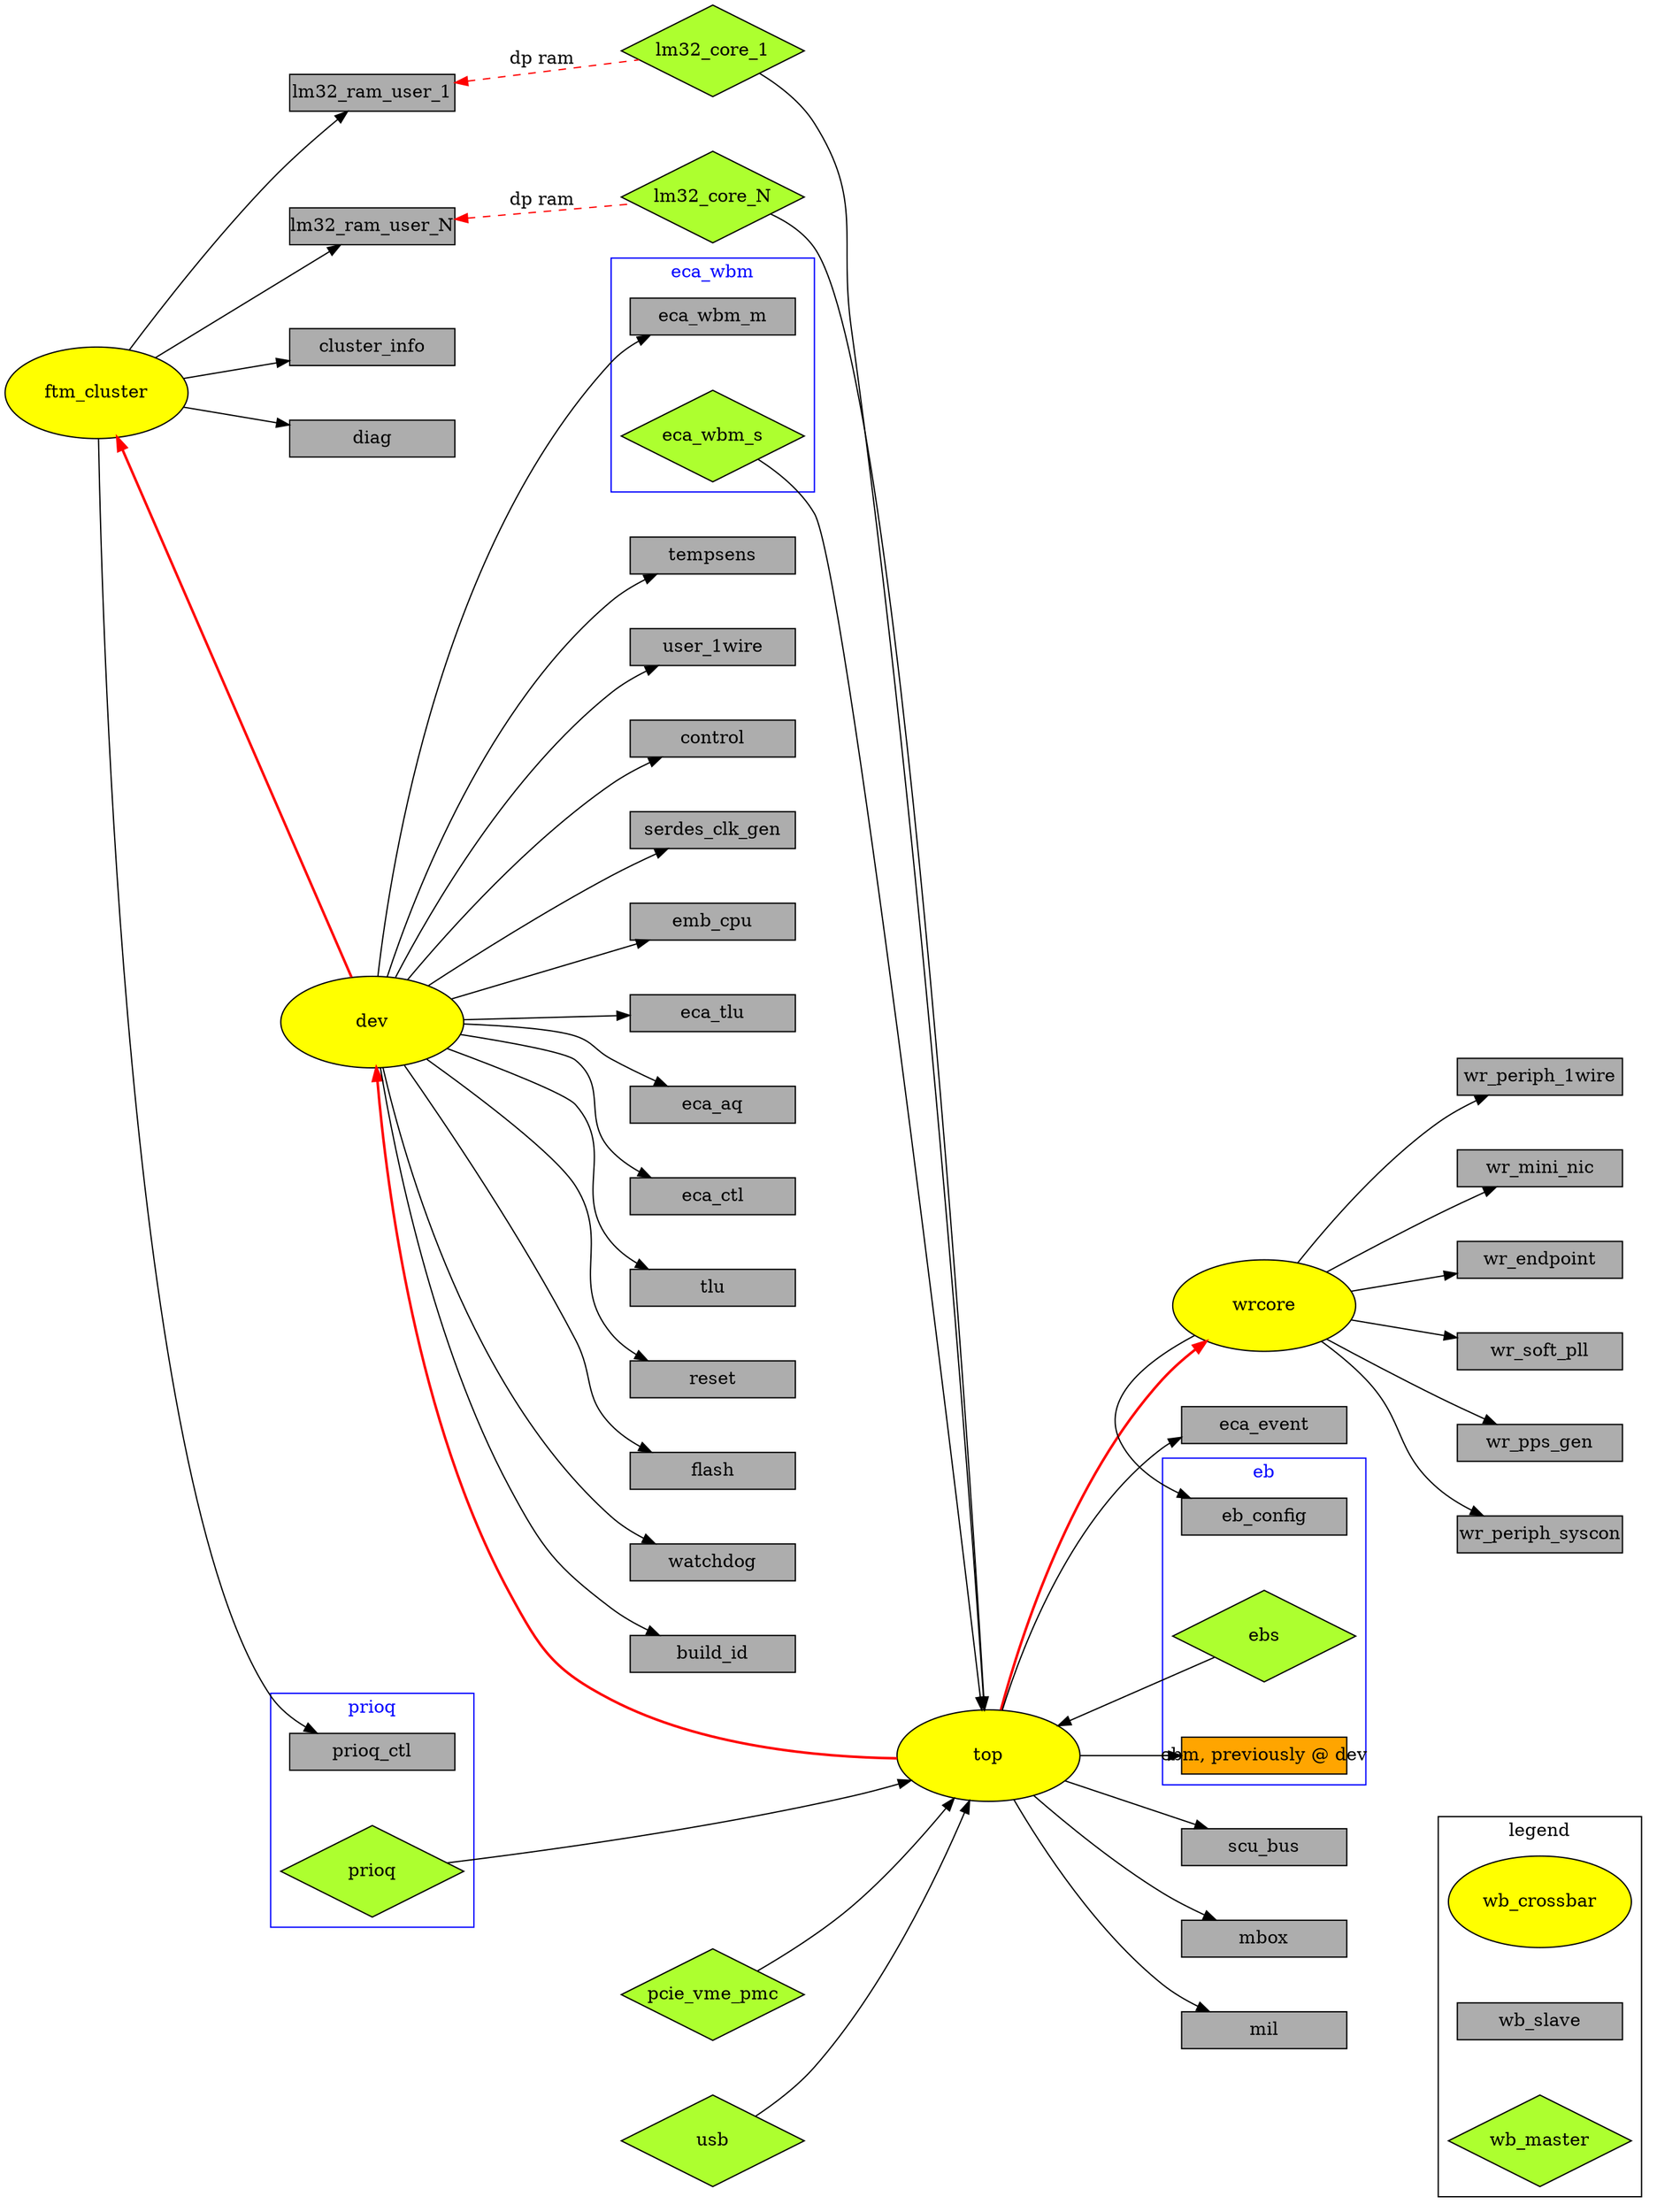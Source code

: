digraph g {
name="Monster";

// create svg using "dot -Tsvg FILE.dot -o FILE.svg"

graph [root="top",  rankdir=LR, nodesep=0.6, mindist=0.6, ranksep=1, overlap=false]

// crossbars
top                 [type="crossbar", shape="oval", style="filled", fillcolor="yellow", color="black", fixedsize=true, width=2, height=1];
ftm_cluster         [type="crossbar", shape="oval", style="filled", fillcolor="yellow", color="black", fixedsize=true, width=2, height=1];
dev                 [type="crossbar", shape="oval", style="filled", fillcolor="yellow", color="black", fixedsize=true, width=2, height=1];
wrcore              [type="crossbar", shape="oval", style="filled", fillcolor="yellow", color="black", fixedsize=true, width=2, height=1];
wb_crossbar         [type="crossbar", shape="oval", style="filled", fillcolor="yellow", color="black", fixedsize=true, width=2, height=1];

// wb slaves
eca_event           [type="slave", shape="rectangle", style="filled", fillcolor="gray68", color="black", fixedsize=true, width=1.8, height=.4];
scu_bus             [type="slave", shape="rectangle", style="filled", fillcolor="gray68", color="black", fixedsize=true, width=1.8, height=.4];
mbox                [type="slave", shape="rectangle", style="filled", fillcolor="gray68", color="black", fixedsize=true, width=1.8, height=.4];
mil                 [type="slave", shape="rectangle", style="filled", fillcolor="gray68", color="black", fixedsize=true, width=1.8, height=.4];
build_id            [type="slave", shape="rectangle", style="filled", fillcolor="gray68", color="black", fixedsize=true, width=1.8, height=.4];
watchdog            [type="slave", shape="rectangle", style="filled", fillcolor="gray68", color="black", fixedsize=true, width=1.8, height=.4];
flash               [type="slave", shape="rectangle", style="filled", fillcolor="gray68", color="black", fixedsize=true, width=1.8, height=.4];
reset               [type="slave", shape="rectangle", style="filled", fillcolor="gray68", color="black", fixedsize=true, width=1.8, height=.4];
ebm                 [type="slave", shape="rectangle", style="filled", fillcolor="orange", color="black", fixedsize=true, width=1.8, height=.4, label="ebm, previously @ dev"];
tlu                 [type="slave", shape="rectangle", style="filled", fillcolor="gray68", color="black", fixedsize=true, width=1.8, height=.4];
eca_ctl             [type="slave", shape="rectangle", style="filled", fillcolor="gray68", color="black", fixedsize=true, width=1.8, height=.4];
eca_aq              [type="slave", shape="rectangle", style="filled", fillcolor="gray68", color="black", fixedsize=true, width=1.8, height=.4];
eca_tlu             [type="slave", shape="rectangle", style="filled", fillcolor="gray68", color="black", fixedsize=true, width=1.8, height=.4];
eca_wbm_m           [type="slave", shape="rectangle", style="filled", fillcolor="gray68", color="black", fixedsize=true, width=1.8, height=.4];
emb_cpu             [type="slave", shape="rectangle", style="filled", fillcolor="gray68", color="black", fixedsize=true, width=1.8, height=.4];
serdes_clk_gen      [type="slave", shape="rectangle", style="filled", fillcolor="gray68", color="black", fixedsize=true, width=1.8, height=.4];
control             [type="slave", shape="rectangle", style="filled", fillcolor="gray68", color="black", fixedsize=true, width=1.8, height=.4];
lm32_ram_user_1     [type="slave", shape="rectangle", style="filled", fillcolor="gray68", color="black", fixedsize=true, width=1.8, height=.4];
lm32_ram_user_N     [type="slave", shape="rectangle", style="filled", fillcolor="gray68", color="black", fixedsize=true, width=1.8, height=.4];  
cluster_info        [type="slave", shape="rectangle", style="filled", fillcolor="gray68", color="black", fixedsize=true, width=1.8, height=.4];  
eb_config           [type="slave", shape="rectangle", style="filled", fillcolor="gray68", color="black", fixedsize=true, width=1.8, height=.4];  
diag                [type="slave", shape="rectangle", style="filled", fillcolor="gray68", color="black", fixedsize=true, width=1.8, height=.4];
user_1wire          [type="slave", shape="rectangle", style="filled", fillcolor="gray68", color="black", fixedsize=true, width=1.8, height=.4];
tempsens            [type="slave", shape="rectangle", style="filled", fillcolor="gray68", color="black", fixedsize=true, width=1.8, height=.4];
prioq_ctl           [type="slave", shape="rectangle", style="filled", fillcolor="gray68", color="black", fixedsize=true, width=1.8, height=.4];
wr_mini_nic         [type="slave", shape="rectangle", style="filled", fillcolor="gray68" , color="black", fixedsize=true, width=1.8, height=.4];
wr_endpoint         [type="slave", shape="rectangle", style="filled", fillcolor="gray68" , color="black", fixedsize=true, width=1.8, height=.4];
wr_soft_pll         [type="slave", shape="rectangle", style="filled", fillcolor="gray68" , color="black", fixedsize=true, width=1.8, height=.4];
wr_pps_gen          [type="slave", shape="rectangle", style="filled", fillcolor="gray68" , color="black", fixedsize=true, width=1.8, height=.4];
wr_periph_syscon    [type="slave", shape="rectangle", style="filled", fillcolor="gray68" , color="black", fixedsize=true, width=1.8, height=.4];
wr_periph_1wire     [type="slave", shape="rectangle", style="filled", fillcolor="gray68" , color="black", fixedsize=true, width=1.8, height=.4];
wb_slave            [type="slave", shape="rectangle", style="filled", fillcolor="gray68", color="black", fixedsize=true, width=1.8, height=.4];

// wb masters
ebs                 [type="master", shape="diamond", style="filled", fillcolor="greenyellow", color="black", fixedsize=true, width=2, height=1];
eca_wbm_s           [type="master", shape="diamond", style="filled", fillcolor="greenyellow", color="black", fixedsize=true, width=2, height=1];
pcie_vme_pmc        [type="master", shape="diamond", style="filled", fillcolor="greenyellow", color="black", fixedsize=true, width=2, height=1];
usb                 [type="master", shape="diamond", style="filled", fillcolor="greenyellow", color="black", fixedsize=true, width=2, height=1];
prioq               [type="master", shape="diamond", style="filled", fillcolor="greenyellow", color="black", fixedsize=true, width=2, height=1];
lm32_core_1         [type="master", shape="diamond", style="filled", fillcolor="greenyellow", color="black", fixedsize=true, width=2, height=1];
lm32_core_N         [type="master", shape="diamond", style="filled", fillcolor="greenyellow", color="black", fixedsize=true, width=2, height=1];
wb_master           [type="master", shape="diamond", style="filled", fillcolor="greenyellow", color="black", fixedsize=true, width=2, height=1];

// connect crossbars
top               -> dev               [type="interconnect", color="red", arrowhead=normal, penwidth=2]; 
dev               -> ftm_cluster       [type="interconnect", color="red", arrowhead=normal, penwidth=2];
top               -> wrcore            [type="interconnect", color="red", arrowhead=normal, penwidth=2]; 

// connect masters
ebs               -> top              [type="masterconnect", color="black", arrowhead=normal]; 
eca_wbm_s         -> top              [type="masterconnect", color="black", arrowhead=normal]; 
pcie_vme_pmc      -> top              [type="masterconnect", color="black", arrowhead=normal]; 
usb               -> top              [type="masterconnect", color="black", arrowhead=normal]; 
prioq             -> top              [type="masterconnect", color="black", arrowhead=normal]; 
lm32_core_1       -> top              [type="masterconnect", color="black", arrowhead=normal]; 
lm32_core_N       -> top              [type="masterconnect", color="black", arrowhead=normal];     

// connect slaves
top               -> eca_event        [type="slaveconnect", color="black", arrowhead=normal];      
top               -> scu_bus          [type="slaveconnect", color="black", arrowhead=normal];      
top               -> mbox             [type="slaveconnect", color="black", arrowhead=normal];      
top               -> mil              [type="slaveconnect", color="black", arrowhead=normal];      
dev               -> build_id         [type="slaveconnect", color="black", arrowhead=normal];      
dev               -> watchdog         [type="slaveconnect", color="black", arrowhead=normal];      
dev               -> flash            [type="slaveconnect", color="black", arrowhead=normal];      
dev               -> reset            [type="slaveconnect", color="black", arrowhead=normal];      
top               -> ebm              [type="slaveconnect", color="black", arrowhead=normal];      
dev               -> tlu              [type="slaveconnect", color="black", arrowhead=normal];      
dev               -> eca_ctl          [type="slaveconnect", color="black", arrowhead=normal];      
dev               -> eca_aq           [type="slaveconnect", color="black", arrowhead=normal];      
dev               -> eca_tlu          [type="slaveconnect", color="black", arrowhead=normal];      
dev               -> eca_wbm_m        [type="slaveconnect", color="black", arrowhead=normal];      
dev               -> emb_cpu          [type="slaveconnect", color="black", arrowhead=normal];      
dev               -> serdes_clk_gen   [type="slaveconnect", color="black", arrowhead=normal];      
dev               -> control          [type="slaveconnect", color="black", arrowhead=normal];      
dev               -> user_1wire       [type="slaveconnect", color="black", arrowhead=normal];      
dev               -> tempsens         [type="slaveconnect", color="black", arrowhead=normal];      
ftm_cluster       -> lm32_ram_user_1  [type="slaveconnect", color="black", arrowhead=normal];      
ftm_cluster       -> lm32_ram_user_N  [type="slaveconnect", color="black", arrowhead=normal];      
ftm_cluster       -> cluster_info     [type="slaveconnect", color="black", arrowhead=normal];      
ftm_cluster       -> diag             [type="slaveconnect", color="black", arrowhead=normal];
ftm_cluster       -> prioq_ctl        [type="slaveconnect", color="black", arrowhead=normal];
wrcore            -> eb_config        [type="slaveconnect", color="black", arrowhead=normal];
wrcore            -> wr_mini_nic      [type="slaveconnect", color="black", arrowhead=normal];
wrcore            -> wr_endpoint      [type="slaveconnect", color="black", arrowhead=normal];
wrcore            -> wr_soft_pll      [type="slaveconnect", color="black", arrowhead=normal];
wrcore            -> wr_pps_gen       [type="slaveconnect", color="black", arrowhead=normal];
wrcore            -> wr_periph_syscon [type="slaveconnect", color="black", arrowhead=normal];
wrcore            -> wr_periph_1wire  [type="slaveconnect", color="black", arrowhead=normal];

// special connects
lm32_ram_user_1  -> lm32_core_1      [type="specialconnect", color="red",  arrowhead=normal, style=dashed, label="dp ram", dir=back];      
lm32_ram_user_N  -> lm32_core_N      [type="specialconnect", color="red",  arrowhead=normal, style=dashed, label="dp ram", dir=back];

rank=same;

subgraph cluster_eb {
        label="eb";
        ebm;
        ebs;
        eb_config
        fontcolor="blue"; color=blue;
}

subgraph cluster_prioq {
        label="prioq"
        prioq;
        prioq_ctl;
        fontcolor="blue"; color=blue;
}

subgraph cluster_ecawbm{
        label="eca_wbm"
        eca_wbm_m;
        eca_wbm_s;
        fontcolor="blue"; color=blue;
}

/*subgraph cluster_top {
       top;
       pcie_vme_pmc; 
       usb;          
       eca_event;
       scu_bus;  
       mbox;     
       mil;
       lm32_core_1
       lm32_core_N

       //fontcolor="deeppink4"; color=deeppink4;
       style=invis;
}*/

subgraph cluster_dev {
       dev;
       build_id;       
       watchdog;       
       flash;          
       reset;          
       tlu;            
       eca_ctl;        
       eca_aq;         
       eca_tlu;        
       emb_cpu;        
       serdes_clk_gen; 
       control;        
       user_1wire;
       tempsens;

       //fontcolor="deeppink4"; color=deeppink4;
       style=invis;
}

subgraph cluster_legend {
        wb_crossbar         
        wb_slave            
        wb_master           

        label = "legend";
        fontcolor="black"; color=black;
}

// very special connects to force placement inside graph
usb       -> wb_master   [minlen=3, style=invis];
//eca_wbm_s -> prioq_ctl   [style=invis];

}



